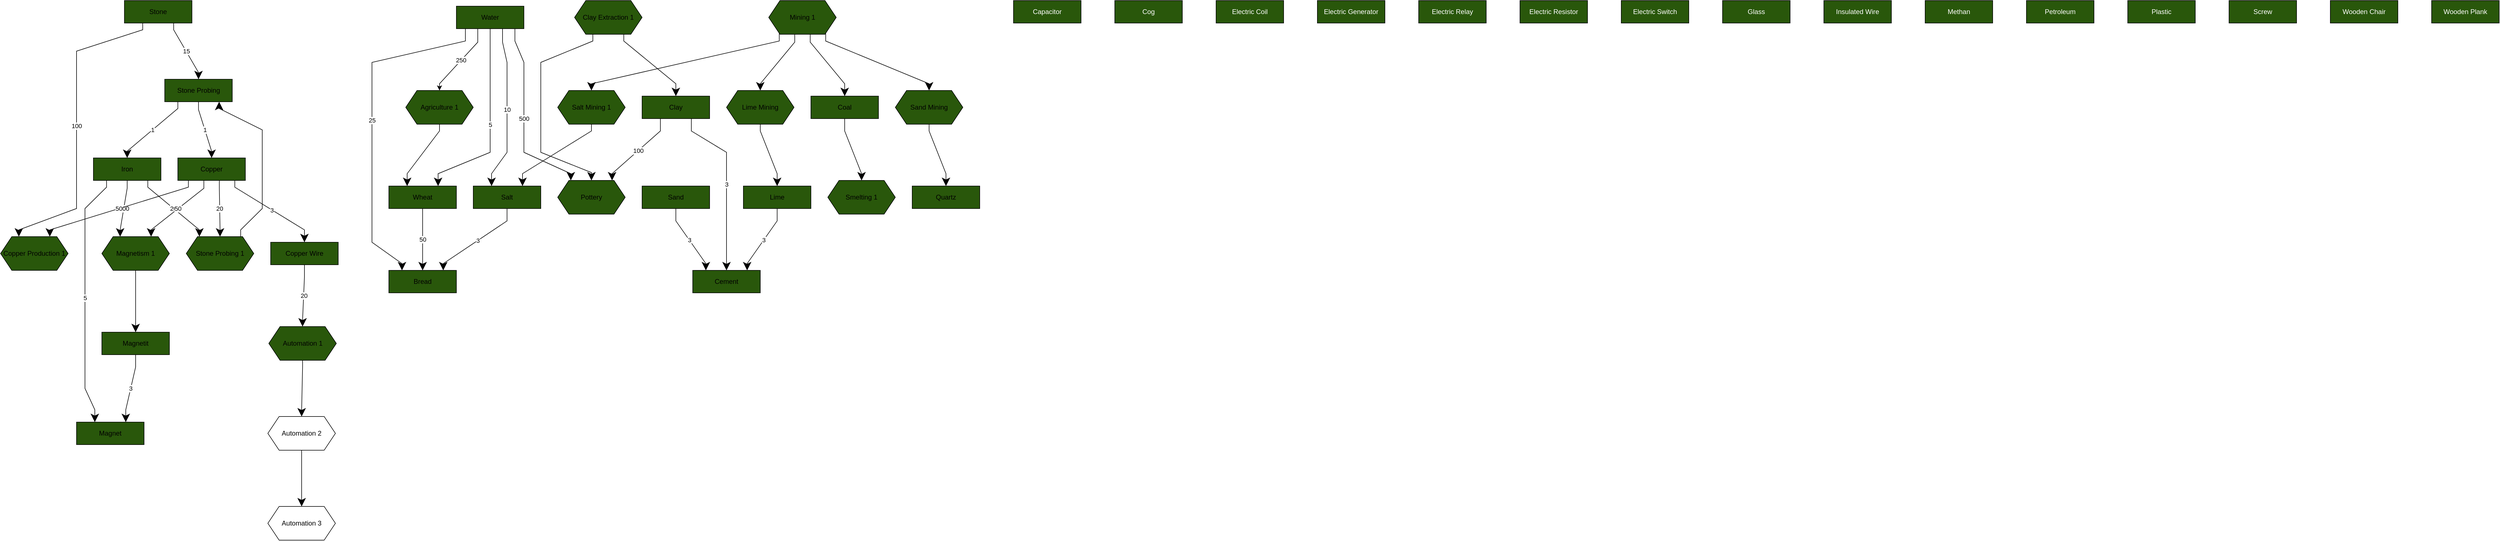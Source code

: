 <mxfile version="17.1.0" type="device"><diagram id="CeTVNoN6J5sdqTTeN6VV" name="Page-1"><mxGraphModel dx="981" dy="520" grid="1" gridSize="10" guides="1" tooltips="0" connect="1" arrows="1" fold="1" page="0" pageScale="1" pageWidth="827" pageHeight="1169" math="0" shadow="0"><root><mxCell id="0"/><mxCell id="1" parent="0"/><mxCell id="TYY-OfF8i73t4bDMe9A3-23" value="100" style="edgeStyle=orthogonalEdgeStyle;orthogonalLoop=1;jettySize=auto;html=1;noEdgeStyle=1;orthogonal=1;endSize=12;rounded=0;" parent="1" source="TYY-OfF8i73t4bDMe9A3-15" target="TYY-OfF8i73t4bDMe9A3-21" edge="1"><mxGeometry relative="1" as="geometry"><Array as="points"><mxPoint x="225" y="334"/><mxPoint x="212.5" y="408"/></Array></mxGeometry></mxCell><mxCell id="TYY-OfF8i73t4bDMe9A3-30" value="20" style="edgeStyle=orthogonalEdgeStyle;orthogonalLoop=1;jettySize=auto;html=1;noEdgeStyle=1;orthogonal=1;endSize=12;rounded=0;" parent="1" source="TYY-OfF8i73t4bDMe9A3-15" target="TYY-OfF8i73t4bDMe9A3-29" edge="1"><mxGeometry relative="1" as="geometry"><Array as="points"><mxPoint x="261.667" y="332"/><mxPoint x="353.333" y="408"/></Array></mxGeometry></mxCell><mxCell id="TYY-OfF8i73t4bDMe9A3-37" value="5" style="edgeStyle=orthogonalEdgeStyle;orthogonalLoop=1;jettySize=auto;html=1;noEdgeStyle=1;orthogonal=1;endSize=12;rounded=0;" parent="1" source="TYY-OfF8i73t4bDMe9A3-15" target="TYY-OfF8i73t4bDMe9A3-35" edge="1"><mxGeometry relative="1" as="geometry"><Array as="points"><mxPoint x="188.333" y="332"/><mxPoint x="150" y="370"/><mxPoint x="150" y="530"/><mxPoint x="150" y="530"/><mxPoint x="150" y="690"/><mxPoint x="167.5" y="728"/></Array></mxGeometry></mxCell><mxCell id="TYY-OfF8i73t4bDMe9A3-15" value="Iron" style="rounded=0;whiteSpace=wrap;html=1;fillColor=#29570B;" parent="1" vertex="1"><mxGeometry x="165" y="280" width="120" height="40" as="geometry"/></mxCell><mxCell id="TYY-OfF8i73t4bDMe9A3-24" value="50" style="edgeStyle=orthogonalEdgeStyle;orthogonalLoop=1;jettySize=auto;html=1;noEdgeStyle=1;orthogonal=1;endSize=12;rounded=0;" parent="1" source="TYY-OfF8i73t4bDMe9A3-16" target="TYY-OfF8i73t4bDMe9A3-21" edge="1"><mxGeometry relative="1" as="geometry"><mxPoint x="260" y="360" as="targetPoint"/><Array as="points"><mxPoint x="361.25" y="334"/><mxPoint x="267.5" y="408"/></Array></mxGeometry></mxCell><mxCell id="TYY-OfF8i73t4bDMe9A3-27" value="50" style="edgeStyle=orthogonalEdgeStyle;orthogonalLoop=1;jettySize=auto;html=1;noEdgeStyle=1;orthogonal=1;endSize=12;rounded=0;" parent="1" source="TYY-OfF8i73t4bDMe9A3-16" target="TYY-OfF8i73t4bDMe9A3-26" edge="1"><mxGeometry relative="1" as="geometry"><Array as="points"><mxPoint x="333.75" y="332"/><mxPoint x="87.5" y="408"/></Array></mxGeometry></mxCell><mxCell id="TYY-OfF8i73t4bDMe9A3-31" value="20" style="edgeStyle=orthogonalEdgeStyle;orthogonalLoop=1;jettySize=auto;html=1;noEdgeStyle=1;orthogonal=1;endSize=12;rounded=0;" parent="1" source="TYY-OfF8i73t4bDMe9A3-16" target="TYY-OfF8i73t4bDMe9A3-29" edge="1"><mxGeometry relative="1" as="geometry"><Array as="points"><mxPoint x="388.75" y="334"/><mxPoint x="390" y="406"/></Array></mxGeometry></mxCell><mxCell id="TYY-OfF8i73t4bDMe9A3-38" value="3" style="edgeStyle=orthogonalEdgeStyle;orthogonalLoop=1;jettySize=auto;html=1;noEdgeStyle=1;orthogonal=1;endSize=12;rounded=0;" parent="1" source="TYY-OfF8i73t4bDMe9A3-16" target="TYY-OfF8i73t4bDMe9A3-34" edge="1"><mxGeometry relative="1" as="geometry"><Array as="points"><mxPoint x="416.25" y="332"/><mxPoint x="540" y="408"/></Array></mxGeometry></mxCell><mxCell id="TYY-OfF8i73t4bDMe9A3-16" value="Copper" style="rounded=0;whiteSpace=wrap;html=1;fillColor=#29570B;" parent="1" vertex="1"><mxGeometry x="315" y="280" width="120" height="40" as="geometry"/></mxCell><mxCell id="MSOPIZeujYxWpghLqatW-7" value="10" style="edgeStyle=orthogonalEdgeStyle;orthogonalLoop=1;jettySize=auto;html=1;noEdgeStyle=1;orthogonal=1;endSize=12;rounded=0;" parent="1" source="TYY-OfF8i73t4bDMe9A3-17" target="MSOPIZeujYxWpghLqatW-5" edge="1"><mxGeometry relative="1" as="geometry"><Array as="points"><mxPoint x="892" y="74"/><mxPoint x="900" y="110"/><mxPoint x="900" y="270"/><mxPoint x="872.5" y="308"/></Array></mxGeometry></mxCell><mxCell id="MSOPIZeujYxWpghLqatW-11" value="25" style="edgeStyle=orthogonalEdgeStyle;orthogonalLoop=1;jettySize=auto;html=1;noEdgeStyle=1;orthogonal=1;endSize=12;rounded=0;" parent="1" source="TYY-OfF8i73t4bDMe9A3-17" target="MSOPIZeujYxWpghLqatW-8" edge="1"><mxGeometry relative="1" as="geometry"><Array as="points"><mxPoint x="826" y="72"/><mxPoint x="660" y="110"/><mxPoint x="660" y="270"/><mxPoint x="660" y="270"/><mxPoint x="660" y="430"/><mxPoint x="713.333" y="468"/></Array></mxGeometry></mxCell><mxCell id="MSOPIZeujYxWpghLqatW-18" value="500" style="edgeStyle=orthogonalEdgeStyle;orthogonalLoop=1;jettySize=auto;html=1;noEdgeStyle=1;orthogonal=1;endSize=12;rounded=0;" parent="1" source="TYY-OfF8i73t4bDMe9A3-17" target="MSOPIZeujYxWpghLqatW-16" edge="1"><mxGeometry relative="1" as="geometry"><Array as="points"><mxPoint x="914" y="72"/><mxPoint x="930" y="110"/><mxPoint x="930" y="270"/><mxPoint x="1013.333" y="308"/></Array></mxGeometry></mxCell><mxCell id="kwc9Ztk_CxPcCrk_R-5U-1" value="250" style="edgeStyle=orthogonalEdgeStyle;rounded=0;orthogonalLoop=1;jettySize=auto;html=1;noEdgeStyle=1;orthogonal=1;" edge="1" parent="1" source="TYY-OfF8i73t4bDMe9A3-17" target="MSOPIZeujYxWpghLqatW-1"><mxGeometry relative="1" as="geometry"><Array as="points"><mxPoint x="848" y="74"/><mxPoint x="780" y="148"/></Array></mxGeometry></mxCell><mxCell id="kwc9Ztk_CxPcCrk_R-5U-2" value="5" style="edgeStyle=orthogonalEdgeStyle;shape=connector;rounded=0;orthogonalLoop=1;jettySize=auto;html=1;labelBackgroundColor=default;fontFamily=Helvetica;fontSize=11;fontColor=default;endArrow=classic;endSize=12;strokeColor=default;noEdgeStyle=1;orthogonal=1;" edge="1" parent="1" source="TYY-OfF8i73t4bDMe9A3-17" target="MSOPIZeujYxWpghLqatW-2"><mxGeometry relative="1" as="geometry"><Array as="points"><mxPoint x="870" y="76"/><mxPoint x="870" y="110"/><mxPoint x="870" y="270"/><mxPoint x="777.5" y="308"/></Array></mxGeometry></mxCell><mxCell id="TYY-OfF8i73t4bDMe9A3-17" value="Water" style="rounded=0;whiteSpace=wrap;html=1;fillColor=#29570B;" parent="1" vertex="1"><mxGeometry x="810" y="10" width="120" height="40" as="geometry"/></mxCell><mxCell id="MSOPIZeujYxWpghLqatW-25" value="3" style="edgeStyle=orthogonalEdgeStyle;orthogonalLoop=1;jettySize=auto;html=1;noEdgeStyle=1;orthogonal=1;endSize=12;rounded=0;" parent="1" source="TYY-OfF8i73t4bDMe9A3-18" target="MSOPIZeujYxWpghLqatW-22" edge="1"><mxGeometry relative="1" as="geometry"><Array as="points"><mxPoint x="1200" y="392"/><mxPoint x="1253.333" y="468"/></Array></mxGeometry></mxCell><mxCell id="TYY-OfF8i73t4bDMe9A3-18" value="Sand" style="rounded=0;whiteSpace=wrap;html=1;fillColor=#29570B;" parent="1" vertex="1"><mxGeometry x="1140" y="330" width="120" height="40" as="geometry"/></mxCell><mxCell id="TYY-OfF8i73t4bDMe9A3-28" value="100" style="edgeStyle=orthogonalEdgeStyle;orthogonalLoop=1;jettySize=auto;html=1;noEdgeStyle=1;orthogonal=1;endSize=12;rounded=0;" parent="1" source="TYY-OfF8i73t4bDMe9A3-19" target="TYY-OfF8i73t4bDMe9A3-26" edge="1"><mxGeometry relative="1" as="geometry"><Array as="points"><mxPoint x="252.607" y="52"/><mxPoint x="135" y="90"/><mxPoint x="135" y="230"/><mxPoint x="135" y="230"/><mxPoint x="135" y="370"/><mxPoint x="32.5" y="408"/></Array></mxGeometry></mxCell><mxCell id="TYY-OfF8i73t4bDMe9A3-41" value="15" style="edgeStyle=orthogonalEdgeStyle;orthogonalLoop=1;jettySize=auto;html=1;noEdgeStyle=1;orthogonal=1;endSize=12;rounded=0;" parent="1" source="TYY-OfF8i73t4bDMe9A3-19" target="TYY-OfF8i73t4bDMe9A3-39" edge="1"><mxGeometry relative="1" as="geometry"><Array as="points"><mxPoint x="307.607" y="52"/><mxPoint x="351.738" y="128"/></Array></mxGeometry></mxCell><mxCell id="TYY-OfF8i73t4bDMe9A3-19" value="Stone" style="rounded=0;whiteSpace=wrap;html=1;fillColor=#29570B;" parent="1" vertex="1"><mxGeometry x="220.107" width="120" height="40" as="geometry"/></mxCell><mxCell id="TYY-OfF8i73t4bDMe9A3-36" value="3" style="edgeStyle=orthogonalEdgeStyle;orthogonalLoop=1;jettySize=auto;html=1;noEdgeStyle=1;orthogonal=1;endSize=12;rounded=0;" parent="1" source="TYY-OfF8i73t4bDMe9A3-20" target="TYY-OfF8i73t4bDMe9A3-35" edge="1"><mxGeometry relative="1" as="geometry"><Array as="points"><mxPoint x="240" y="652"/><mxPoint x="222.5" y="728"/></Array></mxGeometry></mxCell><mxCell id="TYY-OfF8i73t4bDMe9A3-20" value="Magnetit" style="rounded=0;whiteSpace=wrap;html=1;fillColor=#29570B;" parent="1" vertex="1"><mxGeometry x="180" y="590" width="120" height="40" as="geometry"/></mxCell><mxCell id="TYY-OfF8i73t4bDMe9A3-25" style="edgeStyle=orthogonalEdgeStyle;orthogonalLoop=1;jettySize=auto;html=1;noEdgeStyle=1;orthogonal=1;endSize=12;rounded=0;" parent="1" source="TYY-OfF8i73t4bDMe9A3-21" target="TYY-OfF8i73t4bDMe9A3-20" edge="1"><mxGeometry relative="1" as="geometry"><Array as="points"><mxPoint x="240" y="492"/><mxPoint x="240" y="568"/></Array></mxGeometry></mxCell><mxCell id="TYY-OfF8i73t4bDMe9A3-21" value="Magnetism 1" style="shape=hexagon;perimeter=hexagonPerimeter2;whiteSpace=wrap;html=1;fixedSize=1;fillColor=#29570B;" parent="1" vertex="1"><mxGeometry x="180" y="420" width="120" height="60" as="geometry"/></mxCell><mxCell id="TYY-OfF8i73t4bDMe9A3-26" value="Copper Production 1" style="shape=hexagon;perimeter=hexagonPerimeter2;whiteSpace=wrap;html=1;fixedSize=1;fillColor=#29570B;" parent="1" vertex="1"><mxGeometry y="420" width="120" height="60" as="geometry"/></mxCell><mxCell id="TYY-OfF8i73t4bDMe9A3-40" style="edgeStyle=orthogonalEdgeStyle;orthogonalLoop=1;jettySize=auto;html=1;noEdgeStyle=1;orthogonal=1;endSize=12;rounded=0;" parent="1" source="TYY-OfF8i73t4bDMe9A3-29" target="TYY-OfF8i73t4bDMe9A3-39" edge="1"><mxGeometry relative="1" as="geometry"><Array as="points"><mxPoint x="426.667" y="408"/><mxPoint x="465" y="370"/><mxPoint x="465" y="230"/><mxPoint x="388.405" y="192"/></Array></mxGeometry></mxCell><mxCell id="TYY-OfF8i73t4bDMe9A3-29" value="Stone Probing 1" style="shape=hexagon;perimeter=hexagonPerimeter2;whiteSpace=wrap;html=1;fixedSize=1;fillColor=#29570B;" parent="1" vertex="1"><mxGeometry x="330" y="420" width="120" height="60" as="geometry"/></mxCell><mxCell id="kwc9Ztk_CxPcCrk_R-5U-3" value="20" style="edgeStyle=orthogonalEdgeStyle;shape=connector;rounded=0;orthogonalLoop=1;jettySize=auto;html=1;labelBackgroundColor=default;fontFamily=Helvetica;fontSize=11;fontColor=default;endArrow=classic;endSize=12;strokeColor=default;noEdgeStyle=1;orthogonal=1;" edge="1" parent="1" source="TYY-OfF8i73t4bDMe9A3-34" target="MSOPIZeujYxWpghLqatW-26"><mxGeometry relative="1" as="geometry"><Array as="points"><mxPoint x="540" y="492"/><mxPoint x="536.674" y="568"/></Array></mxGeometry></mxCell><mxCell id="TYY-OfF8i73t4bDMe9A3-34" value="Copper Wire" style="rounded=0;whiteSpace=wrap;html=1;fillColor=#29570B;" parent="1" vertex="1"><mxGeometry x="480" y="430" width="120" height="40" as="geometry"/></mxCell><mxCell id="TYY-OfF8i73t4bDMe9A3-35" value="Magnet" style="rounded=0;whiteSpace=wrap;html=1;fillColor=#29570B;" parent="1" vertex="1"><mxGeometry x="135" y="750" width="120" height="40" as="geometry"/></mxCell><mxCell id="TYY-OfF8i73t4bDMe9A3-42" value="1" style="edgeStyle=orthogonalEdgeStyle;orthogonalLoop=1;jettySize=auto;html=1;noEdgeStyle=1;orthogonal=1;endSize=12;rounded=0;" parent="1" source="TYY-OfF8i73t4bDMe9A3-39" target="TYY-OfF8i73t4bDMe9A3-15" edge="1"><mxGeometry relative="1" as="geometry"><Array as="points"><mxPoint x="315.072" y="192"/><mxPoint x="225" y="268"/></Array></mxGeometry></mxCell><mxCell id="TYY-OfF8i73t4bDMe9A3-43" value="1" style="edgeStyle=orthogonalEdgeStyle;orthogonalLoop=1;jettySize=auto;html=1;noEdgeStyle=1;orthogonal=1;endSize=12;rounded=0;" parent="1" source="TYY-OfF8i73t4bDMe9A3-39" target="TYY-OfF8i73t4bDMe9A3-16" edge="1"><mxGeometry relative="1" as="geometry"><Array as="points"><mxPoint x="351.738" y="194"/><mxPoint x="375" y="268"/></Array></mxGeometry></mxCell><mxCell id="TYY-OfF8i73t4bDMe9A3-39" value="Stone Probing" style="rounded=0;whiteSpace=wrap;html=1;fillColor=#29570B;" parent="1" vertex="1"><mxGeometry x="291.738" y="140" width="120" height="40" as="geometry"/></mxCell><mxCell id="MSOPIZeujYxWpghLqatW-3" style="edgeStyle=orthogonalEdgeStyle;orthogonalLoop=1;jettySize=auto;html=1;noEdgeStyle=1;orthogonal=1;endSize=12;rounded=0;" parent="1" source="MSOPIZeujYxWpghLqatW-1" target="MSOPIZeujYxWpghLqatW-2" edge="1"><mxGeometry relative="1" as="geometry"><Array as="points"><mxPoint x="780" y="232"/><mxPoint x="722.5" y="308"/></Array></mxGeometry></mxCell><mxCell id="MSOPIZeujYxWpghLqatW-1" value="Agriculture 1" style="shape=hexagon;perimeter=hexagonPerimeter2;whiteSpace=wrap;html=1;fixedSize=1;fillColor=#29570B;" parent="1" vertex="1"><mxGeometry x="720" y="160" width="120" height="60" as="geometry"/></mxCell><mxCell id="MSOPIZeujYxWpghLqatW-9" value="50" style="edgeStyle=orthogonalEdgeStyle;orthogonalLoop=1;jettySize=auto;html=1;noEdgeStyle=1;orthogonal=1;endSize=12;rounded=0;" parent="1" source="MSOPIZeujYxWpghLqatW-2" target="MSOPIZeujYxWpghLqatW-8" edge="1"><mxGeometry relative="1" as="geometry"><Array as="points"><mxPoint x="750" y="392"/><mxPoint x="750" y="466"/></Array></mxGeometry></mxCell><mxCell id="MSOPIZeujYxWpghLqatW-2" value="Wheat" style="rounded=0;whiteSpace=wrap;html=1;fillColor=#29570B;" parent="1" vertex="1"><mxGeometry x="690" y="330" width="120" height="40" as="geometry"/></mxCell><mxCell id="MSOPIZeujYxWpghLqatW-6" style="edgeStyle=orthogonalEdgeStyle;orthogonalLoop=1;jettySize=auto;html=1;noEdgeStyle=1;orthogonal=1;endSize=12;rounded=0;" parent="1" source="MSOPIZeujYxWpghLqatW-4" target="MSOPIZeujYxWpghLqatW-5" edge="1"><mxGeometry relative="1" as="geometry"><Array as="points"><mxPoint x="1050" y="232"/><mxPoint x="927.5" y="308"/></Array></mxGeometry></mxCell><mxCell id="MSOPIZeujYxWpghLqatW-4" value="Salt Mining 1" style="shape=hexagon;perimeter=hexagonPerimeter2;whiteSpace=wrap;html=1;fixedSize=1;fillColor=#29570B;" parent="1" vertex="1"><mxGeometry x="990" y="160" width="120" height="60" as="geometry"/></mxCell><mxCell id="MSOPIZeujYxWpghLqatW-10" value="3" style="edgeStyle=orthogonalEdgeStyle;orthogonalLoop=1;jettySize=auto;html=1;noEdgeStyle=1;orthogonal=1;endSize=12;rounded=0;" parent="1" source="MSOPIZeujYxWpghLqatW-5" target="MSOPIZeujYxWpghLqatW-8" edge="1"><mxGeometry relative="1" as="geometry"><Array as="points"><mxPoint x="900" y="392"/><mxPoint x="786.667" y="468"/></Array></mxGeometry></mxCell><mxCell id="MSOPIZeujYxWpghLqatW-5" value="Salt" style="rounded=0;whiteSpace=wrap;html=1;fillColor=#29570B;" parent="1" vertex="1"><mxGeometry x="840" y="330" width="120" height="40" as="geometry"/></mxCell><mxCell id="MSOPIZeujYxWpghLqatW-8" value="Bread" style="rounded=0;whiteSpace=wrap;html=1;fillColor=#29570B;" parent="1" vertex="1"><mxGeometry x="690" y="480" width="120" height="40" as="geometry"/></mxCell><mxCell id="MSOPIZeujYxWpghLqatW-36" style="edgeStyle=orthogonalEdgeStyle;shape=connector;rounded=0;orthogonalLoop=1;jettySize=auto;html=1;labelBackgroundColor=default;fontFamily=Helvetica;fontSize=11;fontColor=default;endArrow=classic;endSize=12;strokeColor=default;noEdgeStyle=1;orthogonal=1;" parent="1" source="MSOPIZeujYxWpghLqatW-12" target="MSOPIZeujYxWpghLqatW-35" edge="1"><mxGeometry relative="1" as="geometry"><Array as="points"><mxPoint x="1500" y="232"/><mxPoint x="1530" y="308"/></Array></mxGeometry></mxCell><mxCell id="MSOPIZeujYxWpghLqatW-12" value="Coal" style="rounded=0;whiteSpace=wrap;html=1;fillColor=#29570B;" parent="1" vertex="1"><mxGeometry x="1440" y="170" width="120" height="40" as="geometry"/></mxCell><mxCell id="MSOPIZeujYxWpghLqatW-15" style="edgeStyle=orthogonalEdgeStyle;orthogonalLoop=1;jettySize=auto;html=1;noEdgeStyle=1;orthogonal=1;endSize=12;rounded=0;" parent="1" source="MSOPIZeujYxWpghLqatW-13" target="MSOPIZeujYxWpghLqatW-14" edge="1"><mxGeometry relative="1" as="geometry"><Array as="points"><mxPoint x="1107.5" y="72"/><mxPoint x="1200" y="148"/></Array></mxGeometry></mxCell><mxCell id="kwc9Ztk_CxPcCrk_R-5U-4" style="edgeStyle=orthogonalEdgeStyle;shape=connector;rounded=0;orthogonalLoop=1;jettySize=auto;html=1;labelBackgroundColor=default;fontFamily=Helvetica;fontSize=11;fontColor=default;endArrow=classic;endSize=12;strokeColor=default;noEdgeStyle=1;orthogonal=1;" edge="1" parent="1" source="MSOPIZeujYxWpghLqatW-13" target="MSOPIZeujYxWpghLqatW-16"><mxGeometry relative="1" as="geometry"><Array as="points"><mxPoint x="1052.5" y="72"/><mxPoint x="960" y="110"/><mxPoint x="960" y="270"/><mxPoint x="1050" y="306"/></Array></mxGeometry></mxCell><mxCell id="MSOPIZeujYxWpghLqatW-13" value="Clay Extraction 1" style="shape=hexagon;perimeter=hexagonPerimeter2;whiteSpace=wrap;html=1;fixedSize=1;fillColor=#29570B;" parent="1" vertex="1"><mxGeometry x="1020" width="120" height="60" as="geometry"/></mxCell><mxCell id="MSOPIZeujYxWpghLqatW-17" value="100" style="edgeStyle=orthogonalEdgeStyle;orthogonalLoop=1;jettySize=auto;html=1;noEdgeStyle=1;orthogonal=1;endSize=12;rounded=0;" parent="1" source="MSOPIZeujYxWpghLqatW-14" target="MSOPIZeujYxWpghLqatW-16" edge="1"><mxGeometry relative="1" as="geometry"><Array as="points"><mxPoint x="1172.5" y="232"/><mxPoint x="1086.667" y="308"/></Array></mxGeometry></mxCell><mxCell id="MSOPIZeujYxWpghLqatW-23" value="3" style="edgeStyle=orthogonalEdgeStyle;orthogonalLoop=1;jettySize=auto;html=1;noEdgeStyle=1;orthogonal=1;endSize=12;rounded=0;" parent="1" source="MSOPIZeujYxWpghLqatW-14" target="MSOPIZeujYxWpghLqatW-22" edge="1"><mxGeometry relative="1" as="geometry"><Array as="points"><mxPoint x="1227.5" y="232"/><mxPoint x="1290" y="270"/><mxPoint x="1290" y="430"/><mxPoint x="1290" y="466"/></Array></mxGeometry></mxCell><mxCell id="MSOPIZeujYxWpghLqatW-14" value="Clay" style="rounded=0;whiteSpace=wrap;html=1;fillColor=#29570B;" parent="1" vertex="1"><mxGeometry x="1140" y="170" width="120" height="40" as="geometry"/></mxCell><mxCell id="MSOPIZeujYxWpghLqatW-16" value="Pottery" style="shape=hexagon;perimeter=hexagonPerimeter2;whiteSpace=wrap;html=1;fixedSize=1;fillColor=#29570B;" parent="1" vertex="1"><mxGeometry x="990" y="320" width="120" height="60" as="geometry"/></mxCell><mxCell id="MSOPIZeujYxWpghLqatW-24" value="3" style="edgeStyle=orthogonalEdgeStyle;orthogonalLoop=1;jettySize=auto;html=1;noEdgeStyle=1;orthogonal=1;endSize=12;rounded=0;" parent="1" source="MSOPIZeujYxWpghLqatW-19" target="MSOPIZeujYxWpghLqatW-22" edge="1"><mxGeometry relative="1" as="geometry"><Array as="points"><mxPoint x="1380" y="392"/><mxPoint x="1326.667" y="468"/></Array></mxGeometry></mxCell><mxCell id="MSOPIZeujYxWpghLqatW-19" value="Lime" style="rounded=0;whiteSpace=wrap;html=1;fillColor=#29570B;" parent="1" vertex="1"><mxGeometry x="1320" y="330" width="120" height="40" as="geometry"/></mxCell><mxCell id="MSOPIZeujYxWpghLqatW-21" style="edgeStyle=orthogonalEdgeStyle;orthogonalLoop=1;jettySize=auto;html=1;noEdgeStyle=1;orthogonal=1;endSize=12;rounded=0;" parent="1" source="MSOPIZeujYxWpghLqatW-20" target="MSOPIZeujYxWpghLqatW-19" edge="1"><mxGeometry relative="1" as="geometry"><Array as="points"><mxPoint x="1350" y="232"/><mxPoint x="1380" y="308"/></Array></mxGeometry></mxCell><mxCell id="MSOPIZeujYxWpghLqatW-20" value="Lime Mining" style="shape=hexagon;perimeter=hexagonPerimeter2;whiteSpace=wrap;html=1;fixedSize=1;fillColor=#29570B;" parent="1" vertex="1"><mxGeometry x="1290" y="160" width="120" height="60" as="geometry"/></mxCell><mxCell id="MSOPIZeujYxWpghLqatW-22" value="Cement" style="rounded=0;whiteSpace=wrap;html=1;fillColor=#29570B;" parent="1" vertex="1"><mxGeometry x="1230" y="480" width="120" height="40" as="geometry"/></mxCell><mxCell id="MSOPIZeujYxWpghLqatW-28" style="edgeStyle=orthogonalEdgeStyle;orthogonalLoop=1;jettySize=auto;html=1;noEdgeStyle=1;orthogonal=1;endSize=12;rounded=0;" parent="1" source="MSOPIZeujYxWpghLqatW-26" target="MSOPIZeujYxWpghLqatW-27" edge="1"><mxGeometry relative="1" as="geometry"><Array as="points"><mxPoint x="536.674" y="652"/><mxPoint x="535.011" y="728"/></Array></mxGeometry></mxCell><mxCell id="MSOPIZeujYxWpghLqatW-26" value="Automation 1" style="shape=hexagon;perimeter=hexagonPerimeter2;whiteSpace=wrap;html=1;fixedSize=1;fillColor=#29570B;" parent="1" vertex="1"><mxGeometry x="476.674" y="580" width="120" height="60" as="geometry"/></mxCell><mxCell id="MSOPIZeujYxWpghLqatW-30" style="edgeStyle=orthogonalEdgeStyle;orthogonalLoop=1;jettySize=auto;html=1;noEdgeStyle=1;orthogonal=1;endSize=12;rounded=0;" parent="1" source="MSOPIZeujYxWpghLqatW-27" target="MSOPIZeujYxWpghLqatW-29" edge="1"><mxGeometry relative="1" as="geometry"><Array as="points"><mxPoint x="535.011" y="812"/><mxPoint x="535.011" y="888"/></Array></mxGeometry></mxCell><mxCell id="MSOPIZeujYxWpghLqatW-27" value="Automation 2" style="shape=hexagon;perimeter=hexagonPerimeter2;whiteSpace=wrap;html=1;fixedSize=1;" parent="1" vertex="1"><mxGeometry x="475.011" y="740" width="120" height="60" as="geometry"/></mxCell><mxCell id="MSOPIZeujYxWpghLqatW-29" value="Automation 3" style="shape=hexagon;perimeter=hexagonPerimeter2;whiteSpace=wrap;html=1;fixedSize=1;" parent="1" vertex="1"><mxGeometry x="475.011" y="900" width="120" height="60" as="geometry"/></mxCell><mxCell id="MSOPIZeujYxWpghLqatW-34" style="edgeStyle=orthogonalEdgeStyle;shape=connector;rounded=0;orthogonalLoop=1;jettySize=auto;html=1;labelBackgroundColor=default;fontFamily=Helvetica;fontSize=11;fontColor=default;endArrow=classic;endSize=12;strokeColor=default;noEdgeStyle=1;orthogonal=1;" parent="1" source="MSOPIZeujYxWpghLqatW-32" target="MSOPIZeujYxWpghLqatW-33" edge="1"><mxGeometry relative="1" as="geometry"><Array as="points"><mxPoint x="1650" y="232"/><mxPoint x="1680" y="308"/></Array></mxGeometry></mxCell><mxCell id="MSOPIZeujYxWpghLqatW-32" value="Sand Mining" style="shape=hexagon;perimeter=hexagonPerimeter2;whiteSpace=wrap;html=1;fixedSize=1;fillColor=#29570B;" parent="1" vertex="1"><mxGeometry x="1590" y="160" width="120" height="60" as="geometry"/></mxCell><mxCell id="MSOPIZeujYxWpghLqatW-33" value="Quartz" style="rounded=0;whiteSpace=wrap;html=1;fillColor=#29570B;" parent="1" vertex="1"><mxGeometry x="1620" y="330" width="120" height="40" as="geometry"/></mxCell><mxCell id="MSOPIZeujYxWpghLqatW-35" value="Smelting 1" style="shape=hexagon;perimeter=hexagonPerimeter2;whiteSpace=wrap;html=1;fixedSize=1;fillColor=#29570B;" parent="1" vertex="1"><mxGeometry x="1470" y="320" width="120" height="60" as="geometry"/></mxCell><mxCell id="MSOPIZeujYxWpghLqatW-38" style="edgeStyle=orthogonalEdgeStyle;shape=connector;rounded=0;orthogonalLoop=1;jettySize=auto;html=1;labelBackgroundColor=default;fontFamily=Helvetica;fontSize=11;fontColor=default;endArrow=classic;endSize=12;strokeColor=default;noEdgeStyle=1;orthogonal=1;" parent="1" source="MSOPIZeujYxWpghLqatW-37" target="MSOPIZeujYxWpghLqatW-20" edge="1"><mxGeometry relative="1" as="geometry"><Array as="points"><mxPoint x="1411.25" y="74"/><mxPoint x="1350" y="148"/></Array></mxGeometry></mxCell><mxCell id="MSOPIZeujYxWpghLqatW-39" style="edgeStyle=orthogonalEdgeStyle;shape=connector;rounded=0;orthogonalLoop=1;jettySize=auto;html=1;labelBackgroundColor=default;fontFamily=Helvetica;fontSize=11;fontColor=default;endArrow=classic;endSize=12;strokeColor=default;noEdgeStyle=1;orthogonal=1;" parent="1" source="MSOPIZeujYxWpghLqatW-37" target="MSOPIZeujYxWpghLqatW-12" edge="1"><mxGeometry relative="1" as="geometry"><Array as="points"><mxPoint x="1438.75" y="74"/><mxPoint x="1500" y="148"/></Array></mxGeometry></mxCell><mxCell id="MSOPIZeujYxWpghLqatW-40" style="edgeStyle=orthogonalEdgeStyle;shape=connector;rounded=0;orthogonalLoop=1;jettySize=auto;html=1;labelBackgroundColor=default;fontFamily=Helvetica;fontSize=11;fontColor=default;endArrow=classic;endSize=12;strokeColor=default;noEdgeStyle=1;orthogonal=1;" parent="1" source="MSOPIZeujYxWpghLqatW-37" target="MSOPIZeujYxWpghLqatW-32" edge="1"><mxGeometry relative="1" as="geometry"><Array as="points"><mxPoint x="1466.25" y="72"/><mxPoint x="1650" y="148"/></Array></mxGeometry></mxCell><mxCell id="MSOPIZeujYxWpghLqatW-41" style="edgeStyle=orthogonalEdgeStyle;shape=connector;rounded=0;orthogonalLoop=1;jettySize=auto;html=1;labelBackgroundColor=default;fontFamily=Helvetica;fontSize=11;fontColor=default;endArrow=classic;endSize=12;strokeColor=default;noEdgeStyle=1;orthogonal=1;" parent="1" source="MSOPIZeujYxWpghLqatW-37" target="MSOPIZeujYxWpghLqatW-4" edge="1"><mxGeometry relative="1" as="geometry"><Array as="points"><mxPoint x="1383.75" y="72"/><mxPoint x="1050" y="148"/></Array></mxGeometry></mxCell><mxCell id="MSOPIZeujYxWpghLqatW-37" value="Mining 1" style="shape=hexagon;perimeter=hexagonPerimeter2;whiteSpace=wrap;html=1;fixedSize=1;fillColor=#29570B;" parent="1" vertex="1"><mxGeometry x="1365" width="120" height="60" as="geometry"/></mxCell><mxCell id="BZlYoqprWWqT3vswTw7m-1" value="Capacitor" style="rounded=0;whiteSpace=wrap;html=1;glass=0;shadow=0;sketch=0;fillColor=#29570B;fontColor=#ffffff;strokeColor=default;" parent="1" vertex="1"><mxGeometry x="1800" width="120" height="40" as="geometry"/></mxCell><mxCell id="BZlYoqprWWqT3vswTw7m-2" value="Cog" style="rounded=0;whiteSpace=wrap;html=1;glass=0;shadow=0;sketch=0;fillColor=#29570B;fontColor=#ffffff;strokeColor=default;" parent="1" vertex="1"><mxGeometry x="1980" width="120" height="40" as="geometry"/></mxCell><mxCell id="BZlYoqprWWqT3vswTw7m-3" value="Electric Coil" style="rounded=0;whiteSpace=wrap;html=1;glass=0;shadow=0;sketch=0;fillColor=#29570B;fontColor=#ffffff;strokeColor=default;" parent="1" vertex="1"><mxGeometry x="2160" width="120" height="40" as="geometry"/></mxCell><mxCell id="BZlYoqprWWqT3vswTw7m-4" value="Electric Generator" style="rounded=0;whiteSpace=wrap;html=1;glass=0;shadow=0;sketch=0;fillColor=#29570B;fontColor=#ffffff;strokeColor=default;" parent="1" vertex="1"><mxGeometry x="2340" width="120" height="40" as="geometry"/></mxCell><mxCell id="BZlYoqprWWqT3vswTw7m-5" value="Electric Relay" style="rounded=0;whiteSpace=wrap;html=1;glass=0;shadow=0;sketch=0;fillColor=#29570B;fontColor=#ffffff;strokeColor=default;" parent="1" vertex="1"><mxGeometry x="2520" width="120" height="40" as="geometry"/></mxCell><mxCell id="BZlYoqprWWqT3vswTw7m-6" value="Electric Resistor" style="rounded=0;whiteSpace=wrap;html=1;glass=0;shadow=0;sketch=0;fillColor=#29570B;fontColor=#ffffff;strokeColor=default;" parent="1" vertex="1"><mxGeometry x="2700" width="120" height="40" as="geometry"/></mxCell><mxCell id="BZlYoqprWWqT3vswTw7m-7" value="Electric Switch" style="rounded=0;whiteSpace=wrap;html=1;glass=0;shadow=0;sketch=0;fillColor=#29570B;fontColor=#ffffff;strokeColor=default;" parent="1" vertex="1"><mxGeometry x="2880" width="120" height="40" as="geometry"/></mxCell><mxCell id="BZlYoqprWWqT3vswTw7m-8" value="Glass" style="rounded=0;whiteSpace=wrap;html=1;glass=0;shadow=0;sketch=0;fillColor=#29570B;fontColor=#ffffff;strokeColor=default;" parent="1" vertex="1"><mxGeometry x="3060" width="120" height="40" as="geometry"/></mxCell><mxCell id="BZlYoqprWWqT3vswTw7m-9" value="Insulated Wire" style="rounded=0;whiteSpace=wrap;html=1;glass=0;shadow=0;sketch=0;fillColor=#29570B;fontColor=#ffffff;strokeColor=default;" parent="1" vertex="1"><mxGeometry x="3240" width="120" height="40" as="geometry"/></mxCell><mxCell id="BZlYoqprWWqT3vswTw7m-10" value="Methan" style="rounded=0;whiteSpace=wrap;html=1;glass=0;shadow=0;sketch=0;fillColor=#29570B;fontColor=#ffffff;strokeColor=default;" parent="1" vertex="1"><mxGeometry x="3420" width="120" height="40" as="geometry"/></mxCell><mxCell id="BZlYoqprWWqT3vswTw7m-11" value="Petroleum" style="rounded=0;whiteSpace=wrap;html=1;glass=0;shadow=0;sketch=0;fillColor=#29570B;fontColor=#ffffff;strokeColor=default;" parent="1" vertex="1"><mxGeometry x="3600" width="120" height="40" as="geometry"/></mxCell><mxCell id="BZlYoqprWWqT3vswTw7m-12" value="Plastic" style="rounded=0;whiteSpace=wrap;html=1;glass=0;shadow=0;sketch=0;fillColor=#29570B;fontColor=#ffffff;strokeColor=default;" parent="1" vertex="1"><mxGeometry x="3780" width="120" height="40" as="geometry"/></mxCell><mxCell id="BZlYoqprWWqT3vswTw7m-13" value="Screw" style="rounded=0;whiteSpace=wrap;html=1;glass=0;shadow=0;sketch=0;fillColor=#29570B;fontColor=#ffffff;strokeColor=default;" parent="1" vertex="1"><mxGeometry x="3960" width="120" height="40" as="geometry"/></mxCell><mxCell id="BZlYoqprWWqT3vswTw7m-14" value="Wooden Chair" style="rounded=0;whiteSpace=wrap;html=1;glass=0;shadow=0;sketch=0;fillColor=#29570B;fontColor=#ffffff;strokeColor=default;" parent="1" vertex="1"><mxGeometry x="4140" width="120" height="40" as="geometry"/></mxCell><mxCell id="BZlYoqprWWqT3vswTw7m-15" value="Wooden Plank" style="rounded=0;whiteSpace=wrap;html=1;glass=0;shadow=0;sketch=0;fillColor=#29570B;fontColor=#ffffff;strokeColor=default;" parent="1" vertex="1"><mxGeometry x="4320" width="120" height="40" as="geometry"/></mxCell></root></mxGraphModel></diagram></mxfile>